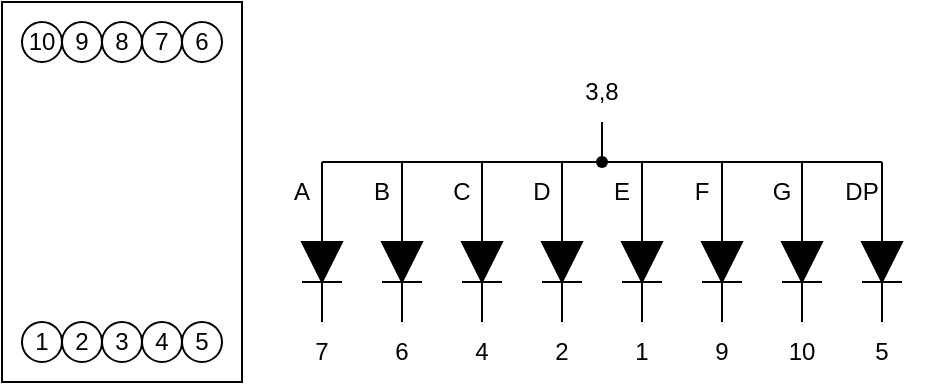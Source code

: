 <mxfile version="24.8.0">
  <diagram name="ページ1" id="MvaRZt7J48CVcU-7Gl5t">
    <mxGraphModel dx="600" dy="323" grid="1" gridSize="10" guides="1" tooltips="1" connect="1" arrows="1" fold="1" page="1" pageScale="1" pageWidth="827" pageHeight="1169" math="0" shadow="0">
      <root>
        <mxCell id="0" />
        <mxCell id="1" parent="0" />
        <mxCell id="sCvBDPhADeflQLl-T0yr-2" value="" style="endArrow=none;html=1;rounded=0;" parent="1" source="sCvBDPhADeflQLl-T0yr-12" edge="1">
          <mxGeometry width="50" height="50" relative="1" as="geometry">
            <mxPoint x="280" y="320" as="sourcePoint" />
            <mxPoint x="560" y="320" as="targetPoint" />
          </mxGeometry>
        </mxCell>
        <mxCell id="sCvBDPhADeflQLl-T0yr-3" value="" style="endArrow=none;html=1;rounded=0;" parent="1" edge="1">
          <mxGeometry width="50" height="50" relative="1" as="geometry">
            <mxPoint x="280" y="360" as="sourcePoint" />
            <mxPoint x="280" y="320" as="targetPoint" />
          </mxGeometry>
        </mxCell>
        <mxCell id="sCvBDPhADeflQLl-T0yr-4" value="" style="endArrow=none;html=1;rounded=0;" parent="1" edge="1">
          <mxGeometry width="50" height="50" relative="1" as="geometry">
            <mxPoint x="320" y="360" as="sourcePoint" />
            <mxPoint x="320" y="320" as="targetPoint" />
          </mxGeometry>
        </mxCell>
        <mxCell id="sCvBDPhADeflQLl-T0yr-5" value="" style="endArrow=none;html=1;rounded=0;" parent="1" edge="1">
          <mxGeometry width="50" height="50" relative="1" as="geometry">
            <mxPoint x="360" y="360" as="sourcePoint" />
            <mxPoint x="360" y="320" as="targetPoint" />
          </mxGeometry>
        </mxCell>
        <mxCell id="sCvBDPhADeflQLl-T0yr-6" value="" style="endArrow=none;html=1;rounded=0;" parent="1" edge="1">
          <mxGeometry width="50" height="50" relative="1" as="geometry">
            <mxPoint x="400" y="360" as="sourcePoint" />
            <mxPoint x="400" y="320" as="targetPoint" />
          </mxGeometry>
        </mxCell>
        <mxCell id="sCvBDPhADeflQLl-T0yr-7" value="" style="endArrow=none;html=1;rounded=0;" parent="1" edge="1">
          <mxGeometry width="50" height="50" relative="1" as="geometry">
            <mxPoint x="440" y="360" as="sourcePoint" />
            <mxPoint x="440" y="320" as="targetPoint" />
          </mxGeometry>
        </mxCell>
        <mxCell id="sCvBDPhADeflQLl-T0yr-8" value="" style="endArrow=none;html=1;rounded=0;" parent="1" edge="1">
          <mxGeometry width="50" height="50" relative="1" as="geometry">
            <mxPoint x="480" y="360" as="sourcePoint" />
            <mxPoint x="480" y="320" as="targetPoint" />
          </mxGeometry>
        </mxCell>
        <mxCell id="sCvBDPhADeflQLl-T0yr-9" value="" style="endArrow=none;html=1;rounded=0;" parent="1" edge="1">
          <mxGeometry width="50" height="50" relative="1" as="geometry">
            <mxPoint x="520" y="360" as="sourcePoint" />
            <mxPoint x="520" y="320" as="targetPoint" />
          </mxGeometry>
        </mxCell>
        <mxCell id="sCvBDPhADeflQLl-T0yr-10" value="" style="endArrow=none;html=1;rounded=0;" parent="1" edge="1">
          <mxGeometry width="50" height="50" relative="1" as="geometry">
            <mxPoint x="560" y="360" as="sourcePoint" />
            <mxPoint x="560" y="320" as="targetPoint" />
          </mxGeometry>
        </mxCell>
        <mxCell id="sCvBDPhADeflQLl-T0yr-11" value="" style="endArrow=none;html=1;rounded=0;" parent="1" edge="1">
          <mxGeometry width="50" height="50" relative="1" as="geometry">
            <mxPoint x="420" y="320" as="sourcePoint" />
            <mxPoint x="420" y="300" as="targetPoint" />
          </mxGeometry>
        </mxCell>
        <mxCell id="sCvBDPhADeflQLl-T0yr-13" value="" style="endArrow=none;html=1;rounded=0;" parent="1" target="sCvBDPhADeflQLl-T0yr-12" edge="1">
          <mxGeometry width="50" height="50" relative="1" as="geometry">
            <mxPoint x="280" y="320" as="sourcePoint" />
            <mxPoint x="560" y="320" as="targetPoint" />
          </mxGeometry>
        </mxCell>
        <mxCell id="sCvBDPhADeflQLl-T0yr-12" value="" style="shape=waypoint;sketch=0;fillStyle=solid;size=6;pointerEvents=1;points=[];fillColor=none;resizable=0;rotatable=0;perimeter=centerPerimeter;snapToPoint=1;" parent="1" vertex="1">
          <mxGeometry x="410" y="310" width="20" height="20" as="geometry" />
        </mxCell>
        <mxCell id="sCvBDPhADeflQLl-T0yr-14" value="" style="verticalLabelPosition=bottom;verticalAlign=top;html=1;shape=mxgraph.basic.acute_triangle;dx=0.5;rotation=-180;fillColor=#000000;" parent="1" vertex="1">
          <mxGeometry x="270" y="360" width="20" height="20" as="geometry" />
        </mxCell>
        <mxCell id="sCvBDPhADeflQLl-T0yr-16" value="" style="endArrow=none;html=1;rounded=0;" parent="1" edge="1">
          <mxGeometry width="50" height="50" relative="1" as="geometry">
            <mxPoint x="270" y="380" as="sourcePoint" />
            <mxPoint x="290" y="380" as="targetPoint" />
          </mxGeometry>
        </mxCell>
        <mxCell id="sCvBDPhADeflQLl-T0yr-17" value="" style="endArrow=none;html=1;rounded=0;" parent="1" edge="1">
          <mxGeometry width="50" height="50" relative="1" as="geometry">
            <mxPoint x="280" y="400" as="sourcePoint" />
            <mxPoint x="280" y="380" as="targetPoint" />
          </mxGeometry>
        </mxCell>
        <mxCell id="sCvBDPhADeflQLl-T0yr-18" value="" style="verticalLabelPosition=bottom;verticalAlign=top;html=1;shape=mxgraph.basic.acute_triangle;dx=0.5;rotation=-180;fillColor=#000000;" parent="1" vertex="1">
          <mxGeometry x="310" y="360" width="20" height="20" as="geometry" />
        </mxCell>
        <mxCell id="sCvBDPhADeflQLl-T0yr-19" value="" style="endArrow=none;html=1;rounded=0;" parent="1" edge="1">
          <mxGeometry width="50" height="50" relative="1" as="geometry">
            <mxPoint x="310" y="380" as="sourcePoint" />
            <mxPoint x="330" y="380" as="targetPoint" />
          </mxGeometry>
        </mxCell>
        <mxCell id="sCvBDPhADeflQLl-T0yr-20" value="" style="endArrow=none;html=1;rounded=0;" parent="1" edge="1">
          <mxGeometry width="50" height="50" relative="1" as="geometry">
            <mxPoint x="320" y="400" as="sourcePoint" />
            <mxPoint x="320" y="380" as="targetPoint" />
          </mxGeometry>
        </mxCell>
        <mxCell id="sCvBDPhADeflQLl-T0yr-21" value="" style="verticalLabelPosition=bottom;verticalAlign=top;html=1;shape=mxgraph.basic.acute_triangle;dx=0.5;rotation=-180;fillColor=#000000;" parent="1" vertex="1">
          <mxGeometry x="350" y="360" width="20" height="20" as="geometry" />
        </mxCell>
        <mxCell id="sCvBDPhADeflQLl-T0yr-22" value="" style="endArrow=none;html=1;rounded=0;" parent="1" edge="1">
          <mxGeometry width="50" height="50" relative="1" as="geometry">
            <mxPoint x="350" y="380" as="sourcePoint" />
            <mxPoint x="370" y="380" as="targetPoint" />
          </mxGeometry>
        </mxCell>
        <mxCell id="sCvBDPhADeflQLl-T0yr-23" value="" style="endArrow=none;html=1;rounded=0;" parent="1" edge="1">
          <mxGeometry width="50" height="50" relative="1" as="geometry">
            <mxPoint x="360" y="400" as="sourcePoint" />
            <mxPoint x="360" y="380" as="targetPoint" />
          </mxGeometry>
        </mxCell>
        <mxCell id="sCvBDPhADeflQLl-T0yr-24" value="" style="verticalLabelPosition=bottom;verticalAlign=top;html=1;shape=mxgraph.basic.acute_triangle;dx=0.5;rotation=-180;fillColor=#000000;" parent="1" vertex="1">
          <mxGeometry x="390" y="360" width="20" height="20" as="geometry" />
        </mxCell>
        <mxCell id="sCvBDPhADeflQLl-T0yr-25" value="" style="endArrow=none;html=1;rounded=0;" parent="1" edge="1">
          <mxGeometry width="50" height="50" relative="1" as="geometry">
            <mxPoint x="390" y="380" as="sourcePoint" />
            <mxPoint x="410" y="380" as="targetPoint" />
          </mxGeometry>
        </mxCell>
        <mxCell id="sCvBDPhADeflQLl-T0yr-26" value="" style="endArrow=none;html=1;rounded=0;" parent="1" edge="1">
          <mxGeometry width="50" height="50" relative="1" as="geometry">
            <mxPoint x="400" y="400" as="sourcePoint" />
            <mxPoint x="400" y="380" as="targetPoint" />
          </mxGeometry>
        </mxCell>
        <mxCell id="sCvBDPhADeflQLl-T0yr-27" value="" style="verticalLabelPosition=bottom;verticalAlign=top;html=1;shape=mxgraph.basic.acute_triangle;dx=0.5;rotation=-180;fillColor=#000000;" parent="1" vertex="1">
          <mxGeometry x="430" y="360" width="20" height="20" as="geometry" />
        </mxCell>
        <mxCell id="sCvBDPhADeflQLl-T0yr-28" value="" style="endArrow=none;html=1;rounded=0;" parent="1" edge="1">
          <mxGeometry width="50" height="50" relative="1" as="geometry">
            <mxPoint x="430" y="380" as="sourcePoint" />
            <mxPoint x="450" y="380" as="targetPoint" />
          </mxGeometry>
        </mxCell>
        <mxCell id="sCvBDPhADeflQLl-T0yr-29" value="" style="endArrow=none;html=1;rounded=0;" parent="1" edge="1">
          <mxGeometry width="50" height="50" relative="1" as="geometry">
            <mxPoint x="440" y="400" as="sourcePoint" />
            <mxPoint x="440" y="380" as="targetPoint" />
          </mxGeometry>
        </mxCell>
        <mxCell id="sCvBDPhADeflQLl-T0yr-30" value="" style="verticalLabelPosition=bottom;verticalAlign=top;html=1;shape=mxgraph.basic.acute_triangle;dx=0.5;rotation=-180;fillColor=#000000;" parent="1" vertex="1">
          <mxGeometry x="470" y="360" width="20" height="20" as="geometry" />
        </mxCell>
        <mxCell id="sCvBDPhADeflQLl-T0yr-31" value="" style="endArrow=none;html=1;rounded=0;" parent="1" edge="1">
          <mxGeometry width="50" height="50" relative="1" as="geometry">
            <mxPoint x="470" y="380" as="sourcePoint" />
            <mxPoint x="490" y="380" as="targetPoint" />
          </mxGeometry>
        </mxCell>
        <mxCell id="sCvBDPhADeflQLl-T0yr-32" value="" style="endArrow=none;html=1;rounded=0;" parent="1" edge="1">
          <mxGeometry width="50" height="50" relative="1" as="geometry">
            <mxPoint x="480" y="400" as="sourcePoint" />
            <mxPoint x="480" y="380" as="targetPoint" />
          </mxGeometry>
        </mxCell>
        <mxCell id="sCvBDPhADeflQLl-T0yr-33" value="" style="verticalLabelPosition=bottom;verticalAlign=top;html=1;shape=mxgraph.basic.acute_triangle;dx=0.5;rotation=-180;fillColor=#000000;" parent="1" vertex="1">
          <mxGeometry x="510" y="360" width="20" height="20" as="geometry" />
        </mxCell>
        <mxCell id="sCvBDPhADeflQLl-T0yr-34" value="" style="endArrow=none;html=1;rounded=0;" parent="1" edge="1">
          <mxGeometry width="50" height="50" relative="1" as="geometry">
            <mxPoint x="510" y="380" as="sourcePoint" />
            <mxPoint x="530" y="380" as="targetPoint" />
          </mxGeometry>
        </mxCell>
        <mxCell id="sCvBDPhADeflQLl-T0yr-35" value="" style="endArrow=none;html=1;rounded=0;" parent="1" edge="1">
          <mxGeometry width="50" height="50" relative="1" as="geometry">
            <mxPoint x="520" y="400" as="sourcePoint" />
            <mxPoint x="520" y="380" as="targetPoint" />
          </mxGeometry>
        </mxCell>
        <mxCell id="sCvBDPhADeflQLl-T0yr-36" value="" style="verticalLabelPosition=bottom;verticalAlign=top;html=1;shape=mxgraph.basic.acute_triangle;dx=0.5;rotation=-180;fillColor=#000000;" parent="1" vertex="1">
          <mxGeometry x="550" y="360" width="20" height="20" as="geometry" />
        </mxCell>
        <mxCell id="sCvBDPhADeflQLl-T0yr-37" value="" style="endArrow=none;html=1;rounded=0;" parent="1" edge="1">
          <mxGeometry width="50" height="50" relative="1" as="geometry">
            <mxPoint x="550" y="380" as="sourcePoint" />
            <mxPoint x="570" y="380" as="targetPoint" />
          </mxGeometry>
        </mxCell>
        <mxCell id="sCvBDPhADeflQLl-T0yr-38" value="" style="endArrow=none;html=1;rounded=0;" parent="1" edge="1">
          <mxGeometry width="50" height="50" relative="1" as="geometry">
            <mxPoint x="560" y="400" as="sourcePoint" />
            <mxPoint x="560" y="380" as="targetPoint" />
          </mxGeometry>
        </mxCell>
        <mxCell id="sCvBDPhADeflQLl-T0yr-39" value="3,8" style="text;html=1;align=center;verticalAlign=middle;whiteSpace=wrap;rounded=0;" parent="1" vertex="1">
          <mxGeometry x="390" y="270" width="60" height="30" as="geometry" />
        </mxCell>
        <mxCell id="sCvBDPhADeflQLl-T0yr-40" value="A" style="text;html=1;align=center;verticalAlign=middle;whiteSpace=wrap;rounded=0;" parent="1" vertex="1">
          <mxGeometry x="240" y="320" width="60" height="30" as="geometry" />
        </mxCell>
        <mxCell id="sCvBDPhADeflQLl-T0yr-41" value="B" style="text;html=1;align=center;verticalAlign=middle;whiteSpace=wrap;rounded=0;" parent="1" vertex="1">
          <mxGeometry x="280" y="320" width="60" height="30" as="geometry" />
        </mxCell>
        <mxCell id="sCvBDPhADeflQLl-T0yr-42" value="C" style="text;html=1;align=center;verticalAlign=middle;whiteSpace=wrap;rounded=0;" parent="1" vertex="1">
          <mxGeometry x="320" y="320" width="60" height="30" as="geometry" />
        </mxCell>
        <mxCell id="sCvBDPhADeflQLl-T0yr-43" value="D" style="text;html=1;align=center;verticalAlign=middle;whiteSpace=wrap;rounded=0;" parent="1" vertex="1">
          <mxGeometry x="360" y="320" width="60" height="30" as="geometry" />
        </mxCell>
        <mxCell id="sCvBDPhADeflQLl-T0yr-44" value="E" style="text;html=1;align=center;verticalAlign=middle;whiteSpace=wrap;rounded=0;" parent="1" vertex="1">
          <mxGeometry x="400" y="320" width="60" height="30" as="geometry" />
        </mxCell>
        <mxCell id="sCvBDPhADeflQLl-T0yr-45" value="F" style="text;html=1;align=center;verticalAlign=middle;whiteSpace=wrap;rounded=0;" parent="1" vertex="1">
          <mxGeometry x="440" y="320" width="60" height="30" as="geometry" />
        </mxCell>
        <mxCell id="sCvBDPhADeflQLl-T0yr-46" value="G" style="text;html=1;align=center;verticalAlign=middle;whiteSpace=wrap;rounded=0;" parent="1" vertex="1">
          <mxGeometry x="480" y="320" width="60" height="30" as="geometry" />
        </mxCell>
        <mxCell id="sCvBDPhADeflQLl-T0yr-47" value="DP" style="text;html=1;align=center;verticalAlign=middle;whiteSpace=wrap;rounded=0;" parent="1" vertex="1">
          <mxGeometry x="520" y="320" width="60" height="30" as="geometry" />
        </mxCell>
        <mxCell id="sCvBDPhADeflQLl-T0yr-48" value="7" style="text;html=1;align=center;verticalAlign=middle;whiteSpace=wrap;rounded=0;" parent="1" vertex="1">
          <mxGeometry x="250" y="400" width="60" height="30" as="geometry" />
        </mxCell>
        <mxCell id="sCvBDPhADeflQLl-T0yr-49" value="6" style="text;html=1;align=center;verticalAlign=middle;whiteSpace=wrap;rounded=0;" parent="1" vertex="1">
          <mxGeometry x="290" y="400" width="60" height="30" as="geometry" />
        </mxCell>
        <mxCell id="sCvBDPhADeflQLl-T0yr-50" value="4" style="text;html=1;align=center;verticalAlign=middle;whiteSpace=wrap;rounded=0;" parent="1" vertex="1">
          <mxGeometry x="330" y="400" width="60" height="30" as="geometry" />
        </mxCell>
        <mxCell id="sCvBDPhADeflQLl-T0yr-51" value="2" style="text;html=1;align=center;verticalAlign=middle;whiteSpace=wrap;rounded=0;" parent="1" vertex="1">
          <mxGeometry x="370" y="400" width="60" height="30" as="geometry" />
        </mxCell>
        <mxCell id="sCvBDPhADeflQLl-T0yr-52" value="1" style="text;html=1;align=center;verticalAlign=middle;whiteSpace=wrap;rounded=0;" parent="1" vertex="1">
          <mxGeometry x="410" y="400" width="60" height="30" as="geometry" />
        </mxCell>
        <mxCell id="sCvBDPhADeflQLl-T0yr-53" value="9" style="text;html=1;align=center;verticalAlign=middle;whiteSpace=wrap;rounded=0;" parent="1" vertex="1">
          <mxGeometry x="450" y="400" width="60" height="30" as="geometry" />
        </mxCell>
        <mxCell id="sCvBDPhADeflQLl-T0yr-54" value="10" style="text;html=1;align=center;verticalAlign=middle;whiteSpace=wrap;rounded=0;" parent="1" vertex="1">
          <mxGeometry x="490" y="400" width="60" height="30" as="geometry" />
        </mxCell>
        <mxCell id="sCvBDPhADeflQLl-T0yr-55" value="5" style="text;html=1;align=center;verticalAlign=middle;whiteSpace=wrap;rounded=0;" parent="1" vertex="1">
          <mxGeometry x="530" y="400" width="60" height="30" as="geometry" />
        </mxCell>
        <mxCell id="BGvzXcOY9haHZ3mzRYGs-1" value="" style="rounded=0;whiteSpace=wrap;html=1;" vertex="1" parent="1">
          <mxGeometry x="120" y="240" width="120" height="190" as="geometry" />
        </mxCell>
        <mxCell id="BGvzXcOY9haHZ3mzRYGs-2" value="10" style="ellipse;whiteSpace=wrap;html=1;aspect=fixed;" vertex="1" parent="1">
          <mxGeometry x="130" y="250" width="20" height="20" as="geometry" />
        </mxCell>
        <mxCell id="BGvzXcOY9haHZ3mzRYGs-3" value="9" style="ellipse;whiteSpace=wrap;html=1;aspect=fixed;" vertex="1" parent="1">
          <mxGeometry x="150" y="250" width="20" height="20" as="geometry" />
        </mxCell>
        <mxCell id="BGvzXcOY9haHZ3mzRYGs-4" value="7" style="ellipse;whiteSpace=wrap;html=1;aspect=fixed;" vertex="1" parent="1">
          <mxGeometry x="190" y="250" width="20" height="20" as="geometry" />
        </mxCell>
        <mxCell id="BGvzXcOY9haHZ3mzRYGs-5" value="6" style="ellipse;whiteSpace=wrap;html=1;aspect=fixed;" vertex="1" parent="1">
          <mxGeometry x="210" y="250" width="20" height="20" as="geometry" />
        </mxCell>
        <mxCell id="BGvzXcOY9haHZ3mzRYGs-6" value="8" style="ellipse;whiteSpace=wrap;html=1;aspect=fixed;" vertex="1" parent="1">
          <mxGeometry x="170" y="250" width="20" height="20" as="geometry" />
        </mxCell>
        <mxCell id="BGvzXcOY9haHZ3mzRYGs-7" value="1" style="ellipse;whiteSpace=wrap;html=1;aspect=fixed;" vertex="1" parent="1">
          <mxGeometry x="130" y="400" width="20" height="20" as="geometry" />
        </mxCell>
        <mxCell id="BGvzXcOY9haHZ3mzRYGs-8" value="2" style="ellipse;whiteSpace=wrap;html=1;aspect=fixed;" vertex="1" parent="1">
          <mxGeometry x="150" y="400" width="20" height="20" as="geometry" />
        </mxCell>
        <mxCell id="BGvzXcOY9haHZ3mzRYGs-9" value="4" style="ellipse;whiteSpace=wrap;html=1;aspect=fixed;" vertex="1" parent="1">
          <mxGeometry x="190" y="400" width="20" height="20" as="geometry" />
        </mxCell>
        <mxCell id="BGvzXcOY9haHZ3mzRYGs-10" value="5" style="ellipse;whiteSpace=wrap;html=1;aspect=fixed;" vertex="1" parent="1">
          <mxGeometry x="210" y="400" width="20" height="20" as="geometry" />
        </mxCell>
        <mxCell id="BGvzXcOY9haHZ3mzRYGs-11" value="3" style="ellipse;whiteSpace=wrap;html=1;aspect=fixed;" vertex="1" parent="1">
          <mxGeometry x="170" y="400" width="20" height="20" as="geometry" />
        </mxCell>
      </root>
    </mxGraphModel>
  </diagram>
</mxfile>
